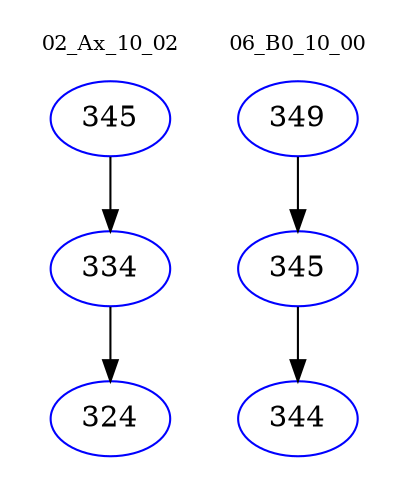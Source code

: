 digraph{
subgraph cluster_0 {
color = white
label = "02_Ax_10_02";
fontsize=10;
T0_345 [label="345", color="blue"]
T0_345 -> T0_334 [color="black"]
T0_334 [label="334", color="blue"]
T0_334 -> T0_324 [color="black"]
T0_324 [label="324", color="blue"]
}
subgraph cluster_1 {
color = white
label = "06_B0_10_00";
fontsize=10;
T1_349 [label="349", color="blue"]
T1_349 -> T1_345 [color="black"]
T1_345 [label="345", color="blue"]
T1_345 -> T1_344 [color="black"]
T1_344 [label="344", color="blue"]
}
}
